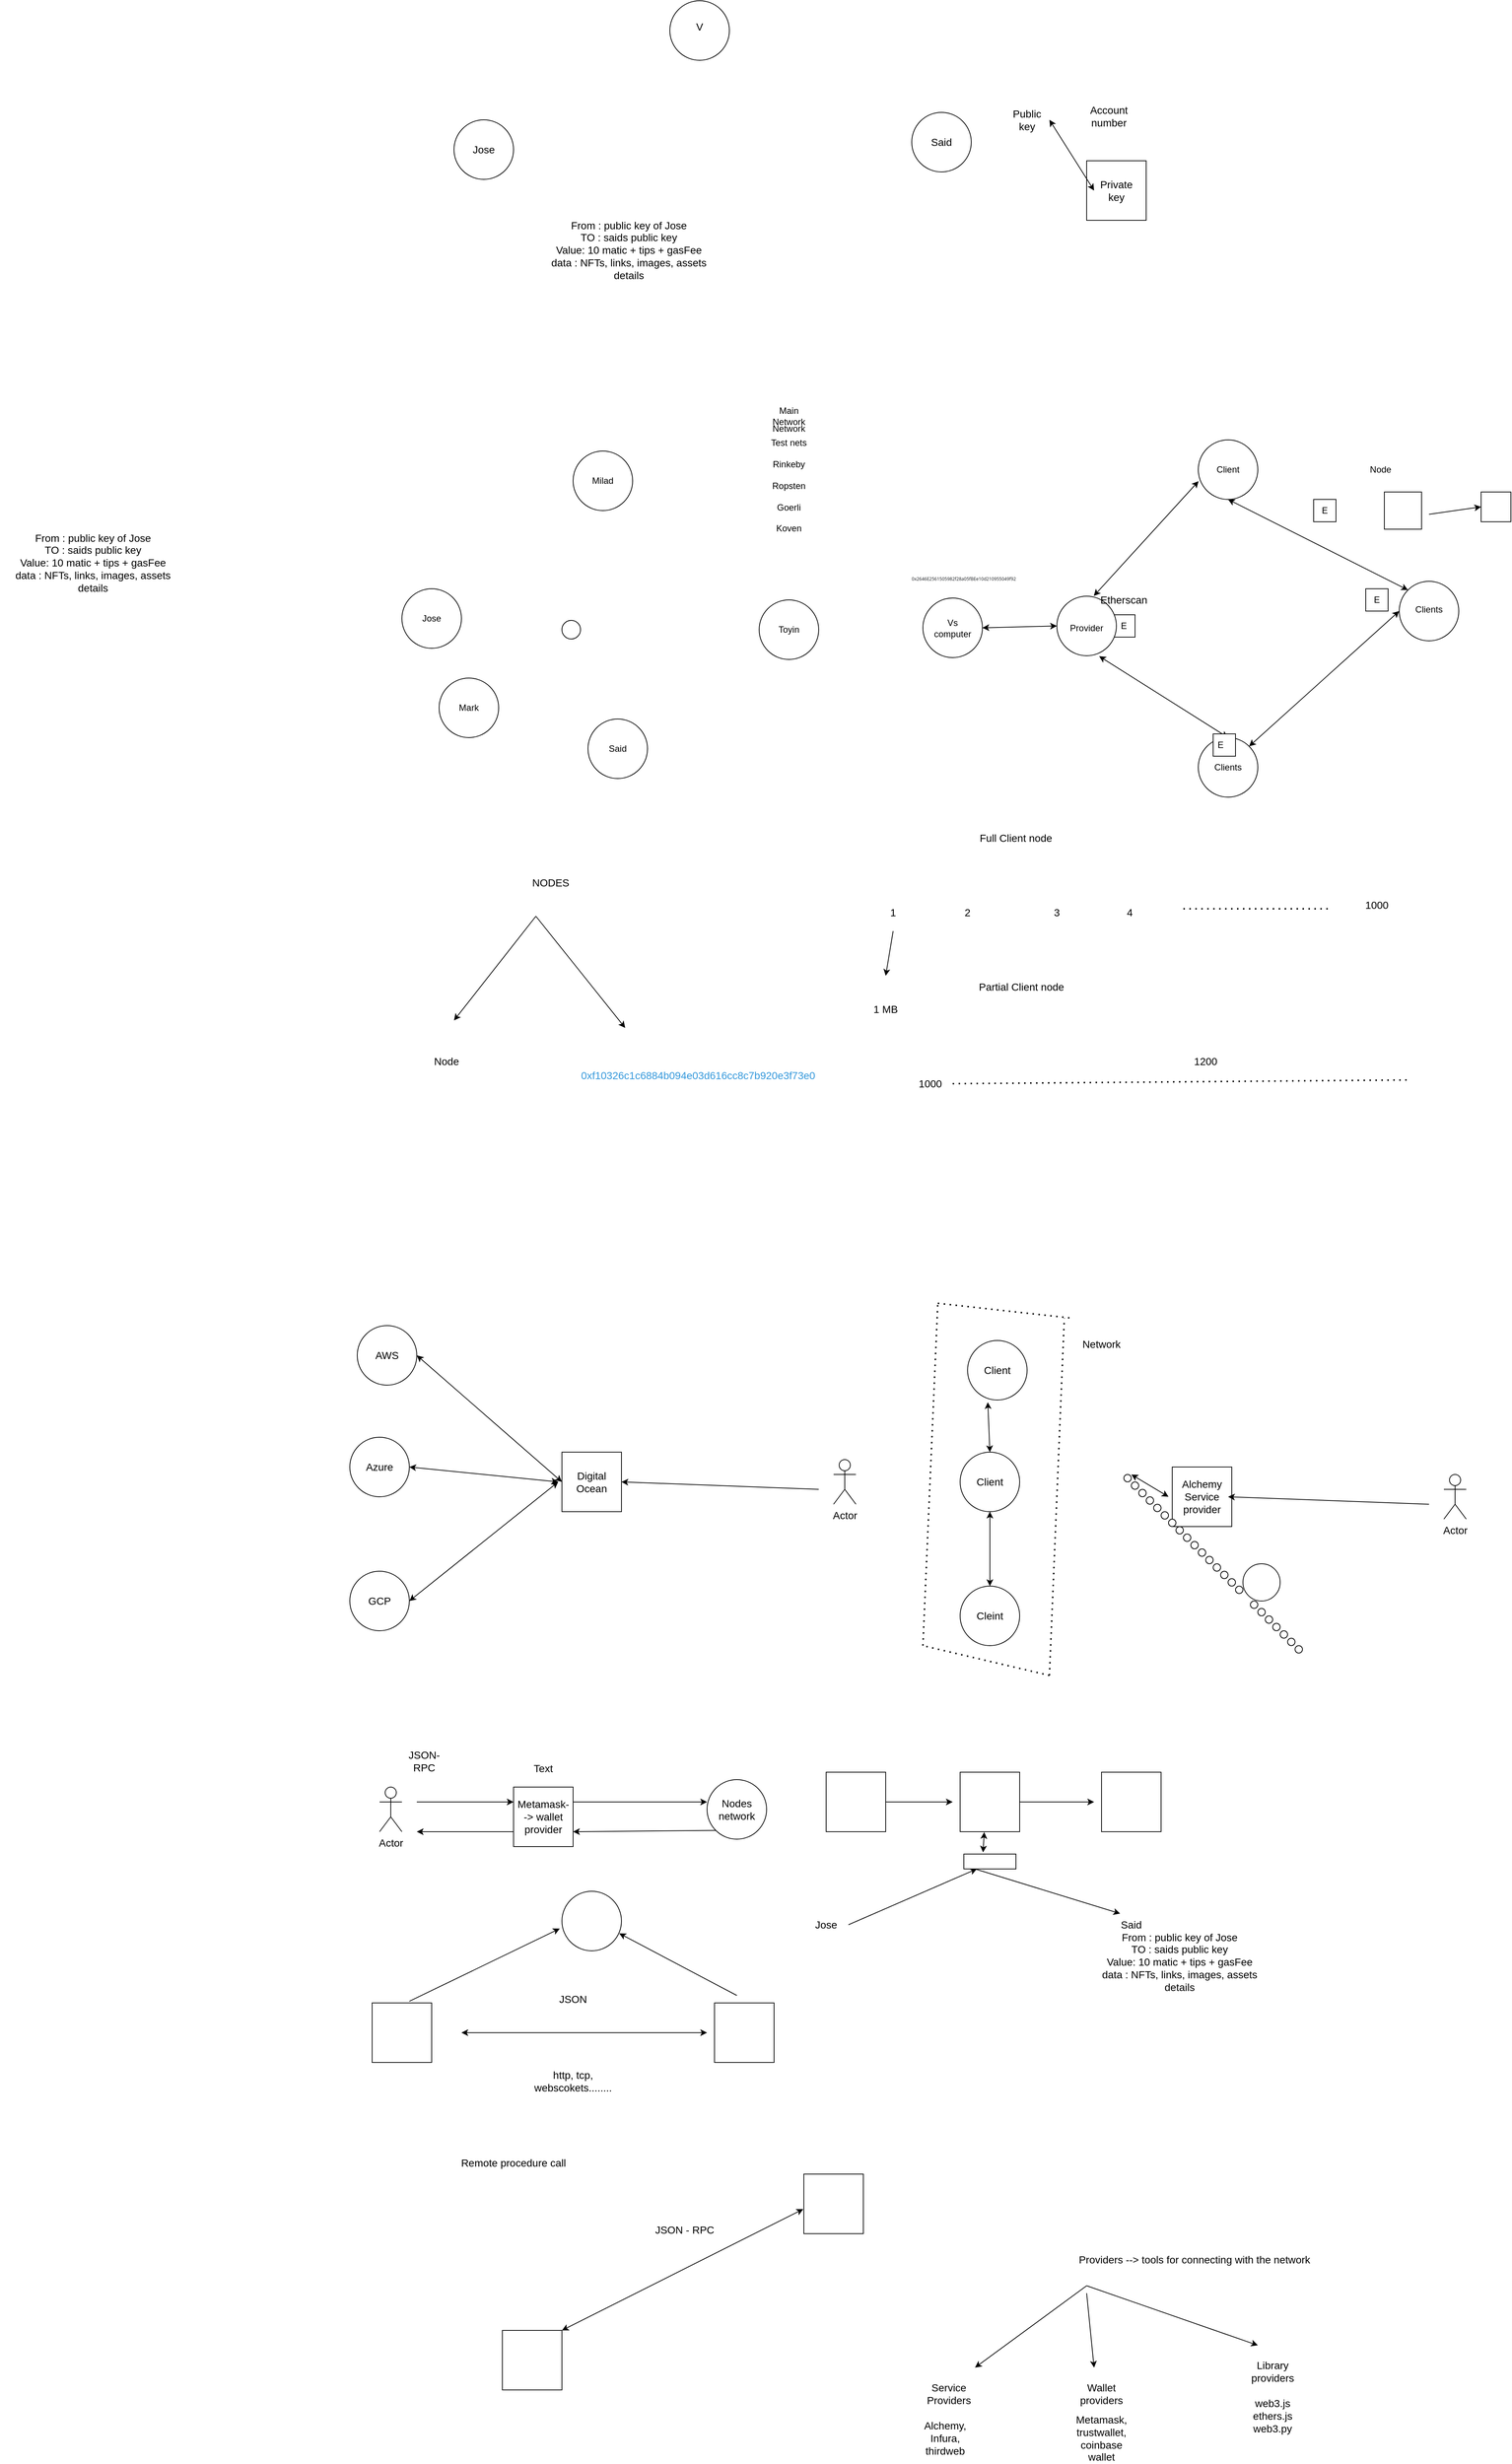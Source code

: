 <mxfile version="20.2.4" type="github">
  <diagram id="Dpa_Sp02mLeQM-O2cHQ6" name="Page-1">
    <mxGraphModel dx="2978" dy="1675" grid="1" gridSize="10" guides="1" tooltips="1" connect="1" arrows="1" fold="1" page="1" pageScale="1" pageWidth="850" pageHeight="1100" math="0" shadow="0">
      <root>
        <mxCell id="0" />
        <mxCell id="1" parent="0" />
        <mxCell id="Sp0Ged5I5R-mPskfn0-_-2" value="" style="ellipse;whiteSpace=wrap;html=1;aspect=fixed;" vertex="1" parent="1">
          <mxGeometry x="20" y="262.5" width="80" height="80" as="geometry" />
        </mxCell>
        <mxCell id="Sp0Ged5I5R-mPskfn0-_-3" value="" style="ellipse;whiteSpace=wrap;html=1;aspect=fixed;" vertex="1" parent="1">
          <mxGeometry x="390" y="50" width="80" height="80" as="geometry" />
        </mxCell>
        <mxCell id="Sp0Ged5I5R-mPskfn0-_-4" value="" style="ellipse;whiteSpace=wrap;html=1;aspect=fixed;" vertex="1" parent="1">
          <mxGeometry x="660" y="240" width="80" height="80" as="geometry" />
        </mxCell>
        <mxCell id="Sp0Ged5I5R-mPskfn0-_-5" value="" style="ellipse;whiteSpace=wrap;html=1;aspect=fixed;" vertex="1" parent="1">
          <mxGeometry x="390" y="450" width="80" height="80" as="geometry" />
        </mxCell>
        <mxCell id="Sp0Ged5I5R-mPskfn0-_-6" value="" style="endArrow=classic;startArrow=classic;html=1;rounded=0;entryX=0.005;entryY=0.693;entryDx=0;entryDy=0;entryPerimeter=0;exitX=0.62;exitY=-0.003;exitDx=0;exitDy=0;exitPerimeter=0;" edge="1" parent="1" source="Sp0Ged5I5R-mPskfn0-_-43" target="Sp0Ged5I5R-mPskfn0-_-3">
          <mxGeometry width="50" height="50" relative="1" as="geometry">
            <mxPoint x="270" y="210" as="sourcePoint" />
            <mxPoint x="370" y="260" as="targetPoint" />
          </mxGeometry>
        </mxCell>
        <mxCell id="Sp0Ged5I5R-mPskfn0-_-8" value="" style="endArrow=classic;startArrow=classic;html=1;rounded=0;entryX=0.5;entryY=1;entryDx=0;entryDy=0;exitX=0;exitY=0;exitDx=0;exitDy=0;" edge="1" parent="1" source="Sp0Ged5I5R-mPskfn0-_-4" target="Sp0Ged5I5R-mPskfn0-_-3">
          <mxGeometry width="50" height="50" relative="1" as="geometry">
            <mxPoint x="410" y="200" as="sourcePoint" />
            <mxPoint x="460" y="150" as="targetPoint" />
          </mxGeometry>
        </mxCell>
        <mxCell id="Sp0Ged5I5R-mPskfn0-_-9" value="" style="endArrow=classic;startArrow=classic;html=1;rounded=0;exitX=1;exitY=0;exitDx=0;exitDy=0;entryX=0;entryY=0.5;entryDx=0;entryDy=0;" edge="1" parent="1" source="Sp0Ged5I5R-mPskfn0-_-5" target="Sp0Ged5I5R-mPskfn0-_-4">
          <mxGeometry width="50" height="50" relative="1" as="geometry">
            <mxPoint x="730" y="350" as="sourcePoint" />
            <mxPoint x="780" y="300" as="targetPoint" />
          </mxGeometry>
        </mxCell>
        <mxCell id="Sp0Ged5I5R-mPskfn0-_-10" value="" style="endArrow=classic;startArrow=classic;html=1;rounded=0;exitX=0.5;exitY=0;exitDx=0;exitDy=0;entryX=0.71;entryY=1.008;entryDx=0;entryDy=0;entryPerimeter=0;" edge="1" parent="1" source="Sp0Ged5I5R-mPskfn0-_-5" target="Sp0Ged5I5R-mPskfn0-_-43">
          <mxGeometry width="50" height="50" relative="1" as="geometry">
            <mxPoint x="500" y="430" as="sourcePoint" />
            <mxPoint x="310" y="380" as="targetPoint" />
          </mxGeometry>
        </mxCell>
        <mxCell id="Sp0Ged5I5R-mPskfn0-_-11" value="Vs computer" style="text;html=1;strokeColor=none;fillColor=none;align=center;verticalAlign=middle;whiteSpace=wrap;rounded=0;" vertex="1" parent="1">
          <mxGeometry x="30" y="287.5" width="60" height="30" as="geometry" />
        </mxCell>
        <mxCell id="Sp0Ged5I5R-mPskfn0-_-12" value="Clients" style="text;html=1;strokeColor=none;fillColor=none;align=center;verticalAlign=middle;whiteSpace=wrap;rounded=0;" vertex="1" parent="1">
          <mxGeometry x="400" y="475" width="60" height="30" as="geometry" />
        </mxCell>
        <mxCell id="Sp0Ged5I5R-mPskfn0-_-13" value="Clients" style="text;html=1;strokeColor=none;fillColor=none;align=center;verticalAlign=middle;whiteSpace=wrap;rounded=0;" vertex="1" parent="1">
          <mxGeometry x="670" y="262.5" width="60" height="30" as="geometry" />
        </mxCell>
        <mxCell id="Sp0Ged5I5R-mPskfn0-_-14" value="Node" style="text;html=1;strokeColor=none;fillColor=none;align=center;verticalAlign=middle;whiteSpace=wrap;rounded=0;" vertex="1" parent="1">
          <mxGeometry x="605" y="75" width="60" height="30" as="geometry" />
        </mxCell>
        <mxCell id="Sp0Ged5I5R-mPskfn0-_-17" value="" style="whiteSpace=wrap;html=1;aspect=fixed;" vertex="1" parent="1">
          <mxGeometry x="410" y="445" width="30" height="30" as="geometry" />
        </mxCell>
        <mxCell id="Sp0Ged5I5R-mPskfn0-_-18" value="E" style="text;html=1;strokeColor=none;fillColor=none;align=center;verticalAlign=middle;whiteSpace=wrap;rounded=0;" vertex="1" parent="1">
          <mxGeometry x="390" y="445" width="60" height="30" as="geometry" />
        </mxCell>
        <mxCell id="Sp0Ged5I5R-mPskfn0-_-19" value="" style="whiteSpace=wrap;html=1;aspect=fixed;" vertex="1" parent="1">
          <mxGeometry x="545" y="130" width="30" height="30" as="geometry" />
        </mxCell>
        <mxCell id="Sp0Ged5I5R-mPskfn0-_-20" value="E" style="text;html=1;strokeColor=none;fillColor=none;align=center;verticalAlign=middle;whiteSpace=wrap;rounded=0;" vertex="1" parent="1">
          <mxGeometry x="530" y="130" width="60" height="30" as="geometry" />
        </mxCell>
        <mxCell id="Sp0Ged5I5R-mPskfn0-_-21" value="" style="whiteSpace=wrap;html=1;aspect=fixed;" vertex="1" parent="1">
          <mxGeometry x="615" y="250" width="30" height="30" as="geometry" />
        </mxCell>
        <mxCell id="Sp0Ged5I5R-mPskfn0-_-22" value="E" style="text;html=1;strokeColor=none;fillColor=none;align=center;verticalAlign=middle;whiteSpace=wrap;rounded=0;" vertex="1" parent="1">
          <mxGeometry x="600" y="250" width="60" height="30" as="geometry" />
        </mxCell>
        <mxCell id="Sp0Ged5I5R-mPskfn0-_-23" value="" style="whiteSpace=wrap;html=1;aspect=fixed;" vertex="1" parent="1">
          <mxGeometry x="275" y="285" width="30" height="30" as="geometry" />
        </mxCell>
        <mxCell id="Sp0Ged5I5R-mPskfn0-_-24" value="E" style="text;html=1;strokeColor=none;fillColor=none;align=center;verticalAlign=middle;whiteSpace=wrap;rounded=0;" vertex="1" parent="1">
          <mxGeometry x="260" y="285" width="60" height="30" as="geometry" />
        </mxCell>
        <mxCell id="Sp0Ged5I5R-mPskfn0-_-27" value="" style="ellipse;whiteSpace=wrap;html=1;aspect=fixed;" vertex="1" parent="1">
          <mxGeometry x="-630" y="370" width="80" height="80" as="geometry" />
        </mxCell>
        <mxCell id="Sp0Ged5I5R-mPskfn0-_-28" value="" style="ellipse;whiteSpace=wrap;html=1;aspect=fixed;" vertex="1" parent="1">
          <mxGeometry x="-680" y="250" width="80" height="80" as="geometry" />
        </mxCell>
        <mxCell id="Sp0Ged5I5R-mPskfn0-_-29" value="" style="ellipse;whiteSpace=wrap;html=1;aspect=fixed;" vertex="1" parent="1">
          <mxGeometry x="-450" y="65" width="80" height="80" as="geometry" />
        </mxCell>
        <mxCell id="Sp0Ged5I5R-mPskfn0-_-30" value="" style="ellipse;whiteSpace=wrap;html=1;aspect=fixed;" vertex="1" parent="1">
          <mxGeometry x="-200" y="265" width="80" height="80" as="geometry" />
        </mxCell>
        <mxCell id="Sp0Ged5I5R-mPskfn0-_-31" value="" style="ellipse;whiteSpace=wrap;html=1;aspect=fixed;" vertex="1" parent="1">
          <mxGeometry x="-430" y="425" width="80" height="80" as="geometry" />
        </mxCell>
        <mxCell id="Sp0Ged5I5R-mPskfn0-_-32" value="Milad" style="text;html=1;strokeColor=none;fillColor=none;align=center;verticalAlign=middle;whiteSpace=wrap;rounded=0;" vertex="1" parent="1">
          <mxGeometry x="-440" y="90" width="60" height="30" as="geometry" />
        </mxCell>
        <mxCell id="Sp0Ged5I5R-mPskfn0-_-33" value="Jose" style="text;html=1;strokeColor=none;fillColor=none;align=center;verticalAlign=middle;whiteSpace=wrap;rounded=0;" vertex="1" parent="1">
          <mxGeometry x="-670" y="275" width="60" height="30" as="geometry" />
        </mxCell>
        <mxCell id="Sp0Ged5I5R-mPskfn0-_-34" value="Toyin" style="text;html=1;strokeColor=none;fillColor=none;align=center;verticalAlign=middle;whiteSpace=wrap;rounded=0;" vertex="1" parent="1">
          <mxGeometry x="-190" y="290" width="60" height="30" as="geometry" />
        </mxCell>
        <mxCell id="Sp0Ged5I5R-mPskfn0-_-35" value="Said" style="text;html=1;strokeColor=none;fillColor=none;align=center;verticalAlign=middle;whiteSpace=wrap;rounded=0;" vertex="1" parent="1">
          <mxGeometry x="-420" y="450" width="60" height="30" as="geometry" />
        </mxCell>
        <mxCell id="Sp0Ged5I5R-mPskfn0-_-36" value="Mark" style="text;html=1;strokeColor=none;fillColor=none;align=center;verticalAlign=middle;whiteSpace=wrap;rounded=0;" vertex="1" parent="1">
          <mxGeometry x="-620" y="395" width="60" height="30" as="geometry" />
        </mxCell>
        <mxCell id="Sp0Ged5I5R-mPskfn0-_-37" value="" style="ellipse;whiteSpace=wrap;html=1;aspect=fixed;" vertex="1" parent="1">
          <mxGeometry x="-465" y="292.5" width="25" height="25" as="geometry" />
        </mxCell>
        <mxCell id="Sp0Ged5I5R-mPskfn0-_-38" value="Network" style="text;html=1;strokeColor=none;fillColor=none;align=center;verticalAlign=middle;whiteSpace=wrap;rounded=0;" vertex="1" parent="1">
          <mxGeometry x="-190" y="20" width="60" height="30" as="geometry" />
        </mxCell>
        <mxCell id="Sp0Ged5I5R-mPskfn0-_-41" value="Main Network&lt;br&gt;&lt;br&gt;Test nets&lt;br&gt;&lt;br&gt;Rinkeby&lt;br&gt;&lt;br&gt;Ropsten&lt;br&gt;&lt;br&gt;Goerli&lt;br&gt;&lt;br&gt;Koven" style="text;html=1;strokeColor=none;fillColor=none;align=center;verticalAlign=middle;whiteSpace=wrap;rounded=0;" vertex="1" parent="1">
          <mxGeometry x="-190" y="75" width="60" height="30" as="geometry" />
        </mxCell>
        <mxCell id="Sp0Ged5I5R-mPskfn0-_-42" value="Client" style="text;html=1;strokeColor=none;fillColor=none;align=center;verticalAlign=middle;whiteSpace=wrap;rounded=0;" vertex="1" parent="1">
          <mxGeometry x="400" y="75" width="60" height="30" as="geometry" />
        </mxCell>
        <mxCell id="Sp0Ged5I5R-mPskfn0-_-43" value="" style="ellipse;whiteSpace=wrap;html=1;aspect=fixed;" vertex="1" parent="1">
          <mxGeometry x="200" y="260" width="80" height="80" as="geometry" />
        </mxCell>
        <mxCell id="Sp0Ged5I5R-mPskfn0-_-44" value="Provider" style="text;html=1;strokeColor=none;fillColor=none;align=center;verticalAlign=middle;whiteSpace=wrap;rounded=0;" vertex="1" parent="1">
          <mxGeometry x="210" y="287.5" width="60" height="30" as="geometry" />
        </mxCell>
        <mxCell id="Sp0Ged5I5R-mPskfn0-_-45" value="" style="endArrow=classic;startArrow=classic;html=1;rounded=0;exitX=1;exitY=0.5;exitDx=0;exitDy=0;entryX=0;entryY=0.5;entryDx=0;entryDy=0;" edge="1" parent="1" source="Sp0Ged5I5R-mPskfn0-_-2" target="Sp0Ged5I5R-mPskfn0-_-43">
          <mxGeometry width="50" height="50" relative="1" as="geometry">
            <mxPoint x="130" y="330" as="sourcePoint" />
            <mxPoint x="180" y="280" as="targetPoint" />
          </mxGeometry>
        </mxCell>
        <mxCell id="Sp0Ged5I5R-mPskfn0-_-52" value="&lt;span style=&quot;color: rgb(36, 39, 42); font-family: &amp;quot;Segoe UI&amp;quot;, Tahoma, sans-serif; text-align: start;&quot;&gt;&lt;font style=&quot;font-size: 6px;&quot;&gt;0x2646E2561505982f28a05fBEe10d210955049f92&lt;/font&gt;&lt;/span&gt;" style="text;html=1;strokeColor=none;fillColor=none;align=center;verticalAlign=middle;whiteSpace=wrap;rounded=0;" vertex="1" parent="1">
          <mxGeometry x="-10" y="220" width="170" height="30" as="geometry" />
        </mxCell>
        <mxCell id="Sp0Ged5I5R-mPskfn0-_-53" value="&lt;font style=&quot;font-size: 14px;&quot;&gt;Etherscan&lt;/font&gt;" style="text;html=1;strokeColor=none;fillColor=none;align=center;verticalAlign=middle;whiteSpace=wrap;rounded=0;fontSize=6;" vertex="1" parent="1">
          <mxGeometry x="260" y="250" width="60" height="30" as="geometry" />
        </mxCell>
        <mxCell id="Sp0Ged5I5R-mPskfn0-_-55" value="" style="whiteSpace=wrap;html=1;aspect=fixed;fontSize=14;" vertex="1" parent="1">
          <mxGeometry x="640" y="120" width="50" height="50" as="geometry" />
        </mxCell>
        <mxCell id="Sp0Ged5I5R-mPskfn0-_-56" value="" style="whiteSpace=wrap;html=1;aspect=fixed;fontSize=14;" vertex="1" parent="1">
          <mxGeometry x="770" y="120" width="40" height="40" as="geometry" />
        </mxCell>
        <mxCell id="Sp0Ged5I5R-mPskfn0-_-57" value="" style="endArrow=classic;html=1;rounded=0;fontSize=14;entryX=0;entryY=0.5;entryDx=0;entryDy=0;" edge="1" parent="1" target="Sp0Ged5I5R-mPskfn0-_-56">
          <mxGeometry width="50" height="50" relative="1" as="geometry">
            <mxPoint x="700" y="150" as="sourcePoint" />
            <mxPoint x="770" y="120" as="targetPoint" />
          </mxGeometry>
        </mxCell>
        <mxCell id="Sp0Ged5I5R-mPskfn0-_-58" value="1" style="text;html=1;strokeColor=none;fillColor=none;align=center;verticalAlign=middle;whiteSpace=wrap;rounded=0;fontSize=14;" vertex="1" parent="1">
          <mxGeometry x="-50" y="670" width="60" height="30" as="geometry" />
        </mxCell>
        <mxCell id="Sp0Ged5I5R-mPskfn0-_-59" value="2" style="text;html=1;strokeColor=none;fillColor=none;align=center;verticalAlign=middle;whiteSpace=wrap;rounded=0;fontSize=14;" vertex="1" parent="1">
          <mxGeometry x="50" y="670" width="60" height="30" as="geometry" />
        </mxCell>
        <mxCell id="Sp0Ged5I5R-mPskfn0-_-60" value="3" style="text;html=1;strokeColor=none;fillColor=none;align=center;verticalAlign=middle;whiteSpace=wrap;rounded=0;fontSize=14;" vertex="1" parent="1">
          <mxGeometry x="170" y="670" width="60" height="30" as="geometry" />
        </mxCell>
        <mxCell id="Sp0Ged5I5R-mPskfn0-_-61" value="4&amp;nbsp;" style="text;html=1;strokeColor=none;fillColor=none;align=center;verticalAlign=middle;whiteSpace=wrap;rounded=0;fontSize=14;" vertex="1" parent="1">
          <mxGeometry x="270" y="670" width="60" height="30" as="geometry" />
        </mxCell>
        <mxCell id="Sp0Ged5I5R-mPskfn0-_-62" value="" style="endArrow=none;dashed=1;html=1;dashPattern=1 3;strokeWidth=2;rounded=0;fontSize=14;" edge="1" parent="1">
          <mxGeometry width="50" height="50" relative="1" as="geometry">
            <mxPoint x="370" y="680" as="sourcePoint" />
            <mxPoint x="570" y="680" as="targetPoint" />
          </mxGeometry>
        </mxCell>
        <mxCell id="Sp0Ged5I5R-mPskfn0-_-63" value="1000" style="text;html=1;strokeColor=none;fillColor=none;align=center;verticalAlign=middle;whiteSpace=wrap;rounded=0;fontSize=14;" vertex="1" parent="1">
          <mxGeometry x="600" y="660" width="60" height="30" as="geometry" />
        </mxCell>
        <mxCell id="Sp0Ged5I5R-mPskfn0-_-64" value="Full Client node" style="text;html=1;strokeColor=none;fillColor=none;align=center;verticalAlign=middle;whiteSpace=wrap;rounded=0;fontSize=14;" vertex="1" parent="1">
          <mxGeometry x="30" y="570" width="230" height="30" as="geometry" />
        </mxCell>
        <mxCell id="Sp0Ged5I5R-mPskfn0-_-65" value="Partial Client node" style="text;html=1;strokeColor=none;fillColor=none;align=center;verticalAlign=middle;whiteSpace=wrap;rounded=0;fontSize=14;" vertex="1" parent="1">
          <mxGeometry x="25" y="770" width="255" height="30" as="geometry" />
        </mxCell>
        <mxCell id="Sp0Ged5I5R-mPskfn0-_-66" value="1000" style="text;html=1;strokeColor=none;fillColor=none;align=center;verticalAlign=middle;whiteSpace=wrap;rounded=0;fontSize=14;" vertex="1" parent="1">
          <mxGeometry y="900" width="60" height="30" as="geometry" />
        </mxCell>
        <mxCell id="Sp0Ged5I5R-mPskfn0-_-67" value="" style="endArrow=none;dashed=1;html=1;dashPattern=1 3;strokeWidth=2;rounded=0;fontSize=14;exitX=1;exitY=0.5;exitDx=0;exitDy=0;" edge="1" parent="1" source="Sp0Ged5I5R-mPskfn0-_-66">
          <mxGeometry width="50" height="50" relative="1" as="geometry">
            <mxPoint x="170" y="960" as="sourcePoint" />
            <mxPoint x="670" y="910" as="targetPoint" />
          </mxGeometry>
        </mxCell>
        <mxCell id="Sp0Ged5I5R-mPskfn0-_-68" value="" style="endArrow=classic;html=1;rounded=0;fontSize=14;" edge="1" parent="1">
          <mxGeometry width="50" height="50" relative="1" as="geometry">
            <mxPoint x="-20" y="710" as="sourcePoint" />
            <mxPoint x="-30" y="770" as="targetPoint" />
          </mxGeometry>
        </mxCell>
        <mxCell id="Sp0Ged5I5R-mPskfn0-_-69" value="1 MB" style="text;html=1;strokeColor=none;fillColor=none;align=center;verticalAlign=middle;whiteSpace=wrap;rounded=0;fontSize=14;" vertex="1" parent="1">
          <mxGeometry x="-60" y="800" width="60" height="30" as="geometry" />
        </mxCell>
        <mxCell id="Sp0Ged5I5R-mPskfn0-_-70" value="1200" style="text;html=1;strokeColor=none;fillColor=none;align=center;verticalAlign=middle;whiteSpace=wrap;rounded=0;fontSize=14;" vertex="1" parent="1">
          <mxGeometry x="370" y="870" width="60" height="30" as="geometry" />
        </mxCell>
        <mxCell id="Sp0Ged5I5R-mPskfn0-_-71" value="NODES" style="text;html=1;strokeColor=none;fillColor=none;align=center;verticalAlign=middle;whiteSpace=wrap;rounded=0;fontSize=14;" vertex="1" parent="1">
          <mxGeometry x="-510" y="630" width="60" height="30" as="geometry" />
        </mxCell>
        <mxCell id="Sp0Ged5I5R-mPskfn0-_-72" value="" style="endArrow=classic;html=1;rounded=0;fontSize=14;" edge="1" parent="1">
          <mxGeometry width="50" height="50" relative="1" as="geometry">
            <mxPoint x="-500" y="690" as="sourcePoint" />
            <mxPoint x="-610" y="830" as="targetPoint" />
          </mxGeometry>
        </mxCell>
        <mxCell id="Sp0Ged5I5R-mPskfn0-_-73" value="" style="endArrow=classic;html=1;rounded=0;fontSize=14;" edge="1" parent="1">
          <mxGeometry width="50" height="50" relative="1" as="geometry">
            <mxPoint x="-500" y="690" as="sourcePoint" />
            <mxPoint x="-380" y="840" as="targetPoint" />
          </mxGeometry>
        </mxCell>
        <mxCell id="Sp0Ged5I5R-mPskfn0-_-74" value="Node" style="text;html=1;strokeColor=none;fillColor=none;align=center;verticalAlign=middle;whiteSpace=wrap;rounded=0;fontSize=14;" vertex="1" parent="1">
          <mxGeometry x="-650" y="870" width="60" height="30" as="geometry" />
        </mxCell>
        <mxCell id="Sp0Ged5I5R-mPskfn0-_-75" value="&lt;br&gt;&lt;a style=&quot;box-sizing: border-box; color: rgb(52, 152, 219); background-color: rgb(255, 255, 255); text-decoration-line: none; font-family: Helvetica, Arial, sans-serif; text-align: left;&quot; href=&quot;https://rinkeby.etherscan.io/address/0xf10326c1c6884b094e03d616cc8c7b920e3f73e0&quot;&gt;0xf10326c1c6884b094e03d616cc8c7b920e3f73e0&lt;/a&gt;&lt;span style=&quot;color: rgb(30, 32, 34); font-family: Helvetica, Arial, sans-serif; text-align: left; background-color: rgb(255, 255, 255);&quot;&gt;&amp;nbsp;&lt;/span&gt;" style="text;html=1;strokeColor=none;fillColor=none;align=center;verticalAlign=middle;whiteSpace=wrap;rounded=0;fontSize=14;" vertex="1" parent="1">
          <mxGeometry x="-390" y="880" width="220" height="30" as="geometry" />
        </mxCell>
        <mxCell id="Sp0Ged5I5R-mPskfn0-_-76" value="" style="ellipse;whiteSpace=wrap;html=1;aspect=fixed;fontSize=14;" vertex="1" parent="1">
          <mxGeometry x="-740" y="1240" width="80" height="80" as="geometry" />
        </mxCell>
        <mxCell id="Sp0Ged5I5R-mPskfn0-_-77" value="" style="ellipse;whiteSpace=wrap;html=1;aspect=fixed;fontSize=14;" vertex="1" parent="1">
          <mxGeometry x="-750" y="1390" width="80" height="80" as="geometry" />
        </mxCell>
        <mxCell id="Sp0Ged5I5R-mPskfn0-_-78" value="" style="ellipse;whiteSpace=wrap;html=1;aspect=fixed;fontSize=14;" vertex="1" parent="1">
          <mxGeometry x="-750" y="1570" width="80" height="80" as="geometry" />
        </mxCell>
        <mxCell id="Sp0Ged5I5R-mPskfn0-_-79" value="AWS" style="text;html=1;strokeColor=none;fillColor=none;align=center;verticalAlign=middle;whiteSpace=wrap;rounded=0;fontSize=14;" vertex="1" parent="1">
          <mxGeometry x="-730" y="1265" width="60" height="30" as="geometry" />
        </mxCell>
        <mxCell id="Sp0Ged5I5R-mPskfn0-_-80" value="Azure" style="text;html=1;strokeColor=none;fillColor=none;align=center;verticalAlign=middle;whiteSpace=wrap;rounded=0;fontSize=14;" vertex="1" parent="1">
          <mxGeometry x="-740" y="1415" width="60" height="30" as="geometry" />
        </mxCell>
        <mxCell id="Sp0Ged5I5R-mPskfn0-_-81" value="GCP" style="text;html=1;strokeColor=none;fillColor=none;align=center;verticalAlign=middle;whiteSpace=wrap;rounded=0;fontSize=14;" vertex="1" parent="1">
          <mxGeometry x="-740" y="1595" width="60" height="30" as="geometry" />
        </mxCell>
        <mxCell id="Sp0Ged5I5R-mPskfn0-_-82" value="" style="whiteSpace=wrap;html=1;aspect=fixed;fontSize=14;" vertex="1" parent="1">
          <mxGeometry x="-465" y="1410" width="80" height="80" as="geometry" />
        </mxCell>
        <mxCell id="Sp0Ged5I5R-mPskfn0-_-83" value="Digital Ocean" style="text;html=1;strokeColor=none;fillColor=none;align=center;verticalAlign=middle;whiteSpace=wrap;rounded=0;fontSize=14;" vertex="1" parent="1">
          <mxGeometry x="-455" y="1435" width="60" height="30" as="geometry" />
        </mxCell>
        <mxCell id="Sp0Ged5I5R-mPskfn0-_-84" value="" style="endArrow=classic;startArrow=classic;html=1;rounded=0;fontSize=14;exitX=1;exitY=0.5;exitDx=0;exitDy=0;entryX=0;entryY=0.5;entryDx=0;entryDy=0;" edge="1" parent="1" source="Sp0Ged5I5R-mPskfn0-_-76" target="Sp0Ged5I5R-mPskfn0-_-82">
          <mxGeometry width="50" height="50" relative="1" as="geometry">
            <mxPoint x="-570" y="1490" as="sourcePoint" />
            <mxPoint x="-520" y="1440" as="targetPoint" />
          </mxGeometry>
        </mxCell>
        <mxCell id="Sp0Ged5I5R-mPskfn0-_-86" value="" style="endArrow=classic;startArrow=classic;html=1;rounded=0;fontSize=14;exitX=1;exitY=0.5;exitDx=0;exitDy=0;" edge="1" parent="1" source="Sp0Ged5I5R-mPskfn0-_-77">
          <mxGeometry width="50" height="50" relative="1" as="geometry">
            <mxPoint x="-560" y="1510" as="sourcePoint" />
            <mxPoint x="-470" y="1450" as="targetPoint" />
          </mxGeometry>
        </mxCell>
        <mxCell id="Sp0Ged5I5R-mPskfn0-_-87" value="" style="endArrow=classic;startArrow=classic;html=1;rounded=0;fontSize=14;exitX=1;exitY=0.5;exitDx=0;exitDy=0;" edge="1" parent="1" source="Sp0Ged5I5R-mPskfn0-_-78">
          <mxGeometry width="50" height="50" relative="1" as="geometry">
            <mxPoint x="-640" y="1580" as="sourcePoint" />
            <mxPoint x="-470" y="1450" as="targetPoint" />
          </mxGeometry>
        </mxCell>
        <mxCell id="Sp0Ged5I5R-mPskfn0-_-88" value="Actor" style="shape=umlActor;verticalLabelPosition=bottom;verticalAlign=top;html=1;outlineConnect=0;fontSize=14;" vertex="1" parent="1">
          <mxGeometry x="-100" y="1420" width="30" height="60" as="geometry" />
        </mxCell>
        <mxCell id="Sp0Ged5I5R-mPskfn0-_-89" value="" style="endArrow=classic;html=1;rounded=0;fontSize=14;entryX=1;entryY=0.5;entryDx=0;entryDy=0;" edge="1" parent="1" target="Sp0Ged5I5R-mPskfn0-_-82">
          <mxGeometry width="50" height="50" relative="1" as="geometry">
            <mxPoint x="-120" y="1460" as="sourcePoint" />
            <mxPoint x="-650" y="1270" as="targetPoint" />
          </mxGeometry>
        </mxCell>
        <mxCell id="Sp0Ged5I5R-mPskfn0-_-90" value="" style="ellipse;whiteSpace=wrap;html=1;aspect=fixed;fontSize=14;" vertex="1" parent="1">
          <mxGeometry x="80" y="1260" width="80" height="80" as="geometry" />
        </mxCell>
        <mxCell id="Sp0Ged5I5R-mPskfn0-_-91" value="" style="ellipse;whiteSpace=wrap;html=1;aspect=fixed;fontSize=14;" vertex="1" parent="1">
          <mxGeometry x="70" y="1410" width="80" height="80" as="geometry" />
        </mxCell>
        <mxCell id="Sp0Ged5I5R-mPskfn0-_-92" value="" style="ellipse;whiteSpace=wrap;html=1;aspect=fixed;fontSize=14;" vertex="1" parent="1">
          <mxGeometry x="70" y="1590" width="80" height="80" as="geometry" />
        </mxCell>
        <mxCell id="Sp0Ged5I5R-mPskfn0-_-93" value="Client" style="text;html=1;strokeColor=none;fillColor=none;align=center;verticalAlign=middle;whiteSpace=wrap;rounded=0;fontSize=14;" vertex="1" parent="1">
          <mxGeometry x="90" y="1285" width="60" height="30" as="geometry" />
        </mxCell>
        <mxCell id="Sp0Ged5I5R-mPskfn0-_-94" value="Client" style="text;html=1;strokeColor=none;fillColor=none;align=center;verticalAlign=middle;whiteSpace=wrap;rounded=0;fontSize=14;" vertex="1" parent="1">
          <mxGeometry x="80" y="1435" width="60" height="30" as="geometry" />
        </mxCell>
        <mxCell id="Sp0Ged5I5R-mPskfn0-_-95" value="Cleint" style="text;html=1;strokeColor=none;fillColor=none;align=center;verticalAlign=middle;whiteSpace=wrap;rounded=0;fontSize=14;" vertex="1" parent="1">
          <mxGeometry x="80" y="1615" width="60" height="30" as="geometry" />
        </mxCell>
        <mxCell id="Sp0Ged5I5R-mPskfn0-_-96" value="" style="whiteSpace=wrap;html=1;aspect=fixed;fontSize=14;" vertex="1" parent="1">
          <mxGeometry x="355" y="1430" width="80" height="80" as="geometry" />
        </mxCell>
        <mxCell id="Sp0Ged5I5R-mPskfn0-_-97" value="Alchemy Service provider" style="text;html=1;strokeColor=none;fillColor=none;align=center;verticalAlign=middle;whiteSpace=wrap;rounded=0;fontSize=14;" vertex="1" parent="1">
          <mxGeometry x="365" y="1455" width="60" height="30" as="geometry" />
        </mxCell>
        <mxCell id="Sp0Ged5I5R-mPskfn0-_-99" value="" style="endArrow=classic;startArrow=classic;html=1;rounded=0;fontSize=14;" edge="1" parent="1">
          <mxGeometry width="50" height="50" relative="1" as="geometry">
            <mxPoint x="300" y="1440" as="sourcePoint" />
            <mxPoint x="350" y="1470" as="targetPoint" />
          </mxGeometry>
        </mxCell>
        <mxCell id="Sp0Ged5I5R-mPskfn0-_-101" value="Actor" style="shape=umlActor;verticalLabelPosition=bottom;verticalAlign=top;html=1;outlineConnect=0;fontSize=14;" vertex="1" parent="1">
          <mxGeometry x="720" y="1440" width="30" height="60" as="geometry" />
        </mxCell>
        <mxCell id="Sp0Ged5I5R-mPskfn0-_-102" value="" style="endArrow=classic;html=1;rounded=0;fontSize=14;entryX=0.938;entryY=0.5;entryDx=0;entryDy=0;entryPerimeter=0;" edge="1" parent="1" target="Sp0Ged5I5R-mPskfn0-_-96">
          <mxGeometry width="50" height="50" relative="1" as="geometry">
            <mxPoint x="700" y="1480" as="sourcePoint" />
            <mxPoint x="170" y="1290" as="targetPoint" />
          </mxGeometry>
        </mxCell>
        <mxCell id="Sp0Ged5I5R-mPskfn0-_-103" value="" style="endArrow=classic;startArrow=classic;html=1;rounded=0;fontSize=14;entryX=0.34;entryY=1.037;entryDx=0;entryDy=0;entryPerimeter=0;exitX=0.5;exitY=0;exitDx=0;exitDy=0;" edge="1" parent="1" source="Sp0Ged5I5R-mPskfn0-_-91" target="Sp0Ged5I5R-mPskfn0-_-90">
          <mxGeometry width="50" height="50" relative="1" as="geometry">
            <mxPoint x="100" y="1400" as="sourcePoint" />
            <mxPoint x="150" y="1350" as="targetPoint" />
          </mxGeometry>
        </mxCell>
        <mxCell id="Sp0Ged5I5R-mPskfn0-_-104" value="" style="endArrow=classic;startArrow=classic;html=1;rounded=0;fontSize=14;entryX=0.5;entryY=1;entryDx=0;entryDy=0;" edge="1" parent="1" target="Sp0Ged5I5R-mPskfn0-_-91">
          <mxGeometry width="50" height="50" relative="1" as="geometry">
            <mxPoint x="110" y="1590" as="sourcePoint" />
            <mxPoint x="160" y="1540" as="targetPoint" />
          </mxGeometry>
        </mxCell>
        <mxCell id="Sp0Ged5I5R-mPskfn0-_-105" value="" style="endArrow=none;dashed=1;html=1;dashPattern=1 3;strokeWidth=2;rounded=0;fontSize=14;" edge="1" parent="1">
          <mxGeometry width="50" height="50" relative="1" as="geometry">
            <mxPoint x="20" y="1670" as="sourcePoint" />
            <mxPoint x="40" y="1210" as="targetPoint" />
          </mxGeometry>
        </mxCell>
        <mxCell id="Sp0Ged5I5R-mPskfn0-_-106" value="" style="endArrow=none;dashed=1;html=1;dashPattern=1 3;strokeWidth=2;rounded=0;fontSize=14;" edge="1" parent="1">
          <mxGeometry width="50" height="50" relative="1" as="geometry">
            <mxPoint x="40" y="1210" as="sourcePoint" />
            <mxPoint x="220" y="1230" as="targetPoint" />
          </mxGeometry>
        </mxCell>
        <mxCell id="Sp0Ged5I5R-mPskfn0-_-107" value="" style="endArrow=none;dashed=1;html=1;dashPattern=1 3;strokeWidth=2;rounded=0;fontSize=14;" edge="1" parent="1">
          <mxGeometry width="50" height="50" relative="1" as="geometry">
            <mxPoint x="190" y="1710" as="sourcePoint" />
            <mxPoint x="210" y="1230" as="targetPoint" />
          </mxGeometry>
        </mxCell>
        <mxCell id="Sp0Ged5I5R-mPskfn0-_-108" value="" style="endArrow=none;dashed=1;html=1;dashPattern=1 3;strokeWidth=2;rounded=0;fontSize=14;" edge="1" parent="1">
          <mxGeometry width="50" height="50" relative="1" as="geometry">
            <mxPoint x="190" y="1710" as="sourcePoint" />
            <mxPoint x="20" y="1670" as="targetPoint" />
          </mxGeometry>
        </mxCell>
        <mxCell id="Sp0Ged5I5R-mPskfn0-_-109" value="Network" style="text;html=1;strokeColor=none;fillColor=none;align=center;verticalAlign=middle;whiteSpace=wrap;rounded=0;fontSize=14;" vertex="1" parent="1">
          <mxGeometry x="230" y="1250" width="60" height="30" as="geometry" />
        </mxCell>
        <mxCell id="Sp0Ged5I5R-mPskfn0-_-110" value="" style="whiteSpace=wrap;html=1;aspect=fixed;fontSize=14;" vertex="1" parent="1">
          <mxGeometry x="-110" y="1840" width="80" height="80" as="geometry" />
        </mxCell>
        <mxCell id="Sp0Ged5I5R-mPskfn0-_-111" value="" style="whiteSpace=wrap;html=1;aspect=fixed;fontSize=14;" vertex="1" parent="1">
          <mxGeometry x="70" y="1840" width="80" height="80" as="geometry" />
        </mxCell>
        <mxCell id="Sp0Ged5I5R-mPskfn0-_-112" value="" style="whiteSpace=wrap;html=1;aspect=fixed;fontSize=14;" vertex="1" parent="1">
          <mxGeometry x="260" y="1840" width="80" height="80" as="geometry" />
        </mxCell>
        <mxCell id="Sp0Ged5I5R-mPskfn0-_-113" value="" style="endArrow=classic;html=1;rounded=0;fontSize=14;exitX=1;exitY=0.5;exitDx=0;exitDy=0;" edge="1" parent="1" source="Sp0Ged5I5R-mPskfn0-_-110">
          <mxGeometry width="50" height="50" relative="1" as="geometry">
            <mxPoint x="70" y="1960" as="sourcePoint" />
            <mxPoint x="60" y="1880" as="targetPoint" />
          </mxGeometry>
        </mxCell>
        <mxCell id="Sp0Ged5I5R-mPskfn0-_-114" value="" style="endArrow=classic;html=1;rounded=0;fontSize=14;exitX=1;exitY=0.5;exitDx=0;exitDy=0;" edge="1" parent="1" source="Sp0Ged5I5R-mPskfn0-_-111">
          <mxGeometry width="50" height="50" relative="1" as="geometry">
            <mxPoint x="180" y="1900" as="sourcePoint" />
            <mxPoint x="250" y="1880" as="targetPoint" />
          </mxGeometry>
        </mxCell>
        <mxCell id="Sp0Ged5I5R-mPskfn0-_-115" value="" style="rounded=0;whiteSpace=wrap;html=1;fontSize=14;" vertex="1" parent="1">
          <mxGeometry x="75" y="1950" width="70" height="20" as="geometry" />
        </mxCell>
        <mxCell id="Sp0Ged5I5R-mPskfn0-_-116" value="Jose" style="text;html=1;strokeColor=none;fillColor=none;align=center;verticalAlign=middle;whiteSpace=wrap;rounded=0;fontSize=14;" vertex="1" parent="1">
          <mxGeometry x="-140" y="2030" width="60" height="30" as="geometry" />
        </mxCell>
        <mxCell id="Sp0Ged5I5R-mPskfn0-_-117" value="Said" style="text;html=1;strokeColor=none;fillColor=none;align=center;verticalAlign=middle;whiteSpace=wrap;rounded=0;fontSize=14;" vertex="1" parent="1">
          <mxGeometry x="270" y="2030" width="60" height="30" as="geometry" />
        </mxCell>
        <mxCell id="Sp0Ged5I5R-mPskfn0-_-118" value="" style="endArrow=classic;html=1;rounded=0;fontSize=14;exitX=1;exitY=0.5;exitDx=0;exitDy=0;entryX=0.25;entryY=1;entryDx=0;entryDy=0;" edge="1" parent="1" source="Sp0Ged5I5R-mPskfn0-_-116" target="Sp0Ged5I5R-mPskfn0-_-115">
          <mxGeometry width="50" height="50" relative="1" as="geometry">
            <mxPoint x="70" y="2070" as="sourcePoint" />
            <mxPoint x="120" y="2020" as="targetPoint" />
          </mxGeometry>
        </mxCell>
        <mxCell id="Sp0Ged5I5R-mPskfn0-_-119" value="From : public key of Jose&lt;br&gt;TO : saids public key&lt;br&gt;Value: 10 matic + tips + gasFee&lt;br&gt;data : NFTs, links, images, assets details" style="text;html=1;strokeColor=none;fillColor=none;align=center;verticalAlign=middle;whiteSpace=wrap;rounded=0;fontSize=14;" vertex="1" parent="1">
          <mxGeometry x="240" y="2080" width="250" height="30" as="geometry" />
        </mxCell>
        <mxCell id="Sp0Ged5I5R-mPskfn0-_-120" value="" style="endArrow=classic;html=1;rounded=0;fontSize=14;entryX=0.25;entryY=0;entryDx=0;entryDy=0;" edge="1" parent="1" target="Sp0Ged5I5R-mPskfn0-_-117">
          <mxGeometry width="50" height="50" relative="1" as="geometry">
            <mxPoint x="90" y="1970" as="sourcePoint" />
            <mxPoint x="270" y="2000" as="targetPoint" />
          </mxGeometry>
        </mxCell>
        <mxCell id="Sp0Ged5I5R-mPskfn0-_-121" value="" style="endArrow=classic;startArrow=classic;html=1;rounded=0;fontSize=14;entryX=0.405;entryY=1.007;entryDx=0;entryDy=0;entryPerimeter=0;exitX=0.369;exitY=-0.11;exitDx=0;exitDy=0;exitPerimeter=0;" edge="1" parent="1" source="Sp0Ged5I5R-mPskfn0-_-115" target="Sp0Ged5I5R-mPskfn0-_-111">
          <mxGeometry width="50" height="50" relative="1" as="geometry">
            <mxPoint x="90" y="1980" as="sourcePoint" />
            <mxPoint x="140" y="1930" as="targetPoint" />
          </mxGeometry>
        </mxCell>
        <mxCell id="Sp0Ged5I5R-mPskfn0-_-122" value="" style="ellipse;whiteSpace=wrap;html=1;aspect=fixed;fontSize=14;" vertex="1" parent="1">
          <mxGeometry x="290" y="1440" width="10" height="10" as="geometry" />
        </mxCell>
        <mxCell id="Sp0Ged5I5R-mPskfn0-_-123" value="" style="ellipse;whiteSpace=wrap;html=1;aspect=fixed;fontSize=14;" vertex="1" parent="1">
          <mxGeometry x="300" y="1450" width="10" height="10" as="geometry" />
        </mxCell>
        <mxCell id="Sp0Ged5I5R-mPskfn0-_-124" value="" style="ellipse;whiteSpace=wrap;html=1;aspect=fixed;fontSize=14;" vertex="1" parent="1">
          <mxGeometry x="310" y="1460" width="10" height="10" as="geometry" />
        </mxCell>
        <mxCell id="Sp0Ged5I5R-mPskfn0-_-125" value="" style="ellipse;whiteSpace=wrap;html=1;aspect=fixed;fontSize=14;" vertex="1" parent="1">
          <mxGeometry x="320" y="1470" width="10" height="10" as="geometry" />
        </mxCell>
        <mxCell id="Sp0Ged5I5R-mPskfn0-_-126" value="" style="ellipse;whiteSpace=wrap;html=1;aspect=fixed;fontSize=14;" vertex="1" parent="1">
          <mxGeometry x="330" y="1480" width="10" height="10" as="geometry" />
        </mxCell>
        <mxCell id="Sp0Ged5I5R-mPskfn0-_-127" value="" style="ellipse;whiteSpace=wrap;html=1;aspect=fixed;fontSize=14;" vertex="1" parent="1">
          <mxGeometry x="340" y="1490" width="10" height="10" as="geometry" />
        </mxCell>
        <mxCell id="Sp0Ged5I5R-mPskfn0-_-128" value="" style="ellipse;whiteSpace=wrap;html=1;aspect=fixed;fontSize=14;" vertex="1" parent="1">
          <mxGeometry x="350" y="1500" width="10" height="10" as="geometry" />
        </mxCell>
        <mxCell id="Sp0Ged5I5R-mPskfn0-_-129" value="" style="ellipse;whiteSpace=wrap;html=1;aspect=fixed;fontSize=14;" vertex="1" parent="1">
          <mxGeometry x="360" y="1510" width="10" height="10" as="geometry" />
        </mxCell>
        <mxCell id="Sp0Ged5I5R-mPskfn0-_-130" value="" style="ellipse;whiteSpace=wrap;html=1;aspect=fixed;fontSize=14;" vertex="1" parent="1">
          <mxGeometry x="370" y="1520" width="10" height="10" as="geometry" />
        </mxCell>
        <mxCell id="Sp0Ged5I5R-mPskfn0-_-131" value="" style="ellipse;whiteSpace=wrap;html=1;aspect=fixed;fontSize=14;" vertex="1" parent="1">
          <mxGeometry x="380" y="1530" width="10" height="10" as="geometry" />
        </mxCell>
        <mxCell id="Sp0Ged5I5R-mPskfn0-_-132" value="" style="ellipse;whiteSpace=wrap;html=1;aspect=fixed;fontSize=14;" vertex="1" parent="1">
          <mxGeometry x="390" y="1540" width="10" height="10" as="geometry" />
        </mxCell>
        <mxCell id="Sp0Ged5I5R-mPskfn0-_-133" value="" style="ellipse;whiteSpace=wrap;html=1;aspect=fixed;fontSize=14;" vertex="1" parent="1">
          <mxGeometry x="400" y="1550" width="10" height="10" as="geometry" />
        </mxCell>
        <mxCell id="Sp0Ged5I5R-mPskfn0-_-134" value="" style="ellipse;whiteSpace=wrap;html=1;aspect=fixed;fontSize=14;" vertex="1" parent="1">
          <mxGeometry x="410" y="1560" width="10" height="10" as="geometry" />
        </mxCell>
        <mxCell id="Sp0Ged5I5R-mPskfn0-_-135" value="" style="ellipse;whiteSpace=wrap;html=1;aspect=fixed;fontSize=14;" vertex="1" parent="1">
          <mxGeometry x="420" y="1570" width="10" height="10" as="geometry" />
        </mxCell>
        <mxCell id="Sp0Ged5I5R-mPskfn0-_-136" value="" style="ellipse;whiteSpace=wrap;html=1;aspect=fixed;fontSize=14;" vertex="1" parent="1">
          <mxGeometry x="430" y="1580" width="10" height="10" as="geometry" />
        </mxCell>
        <mxCell id="Sp0Ged5I5R-mPskfn0-_-137" value="" style="ellipse;whiteSpace=wrap;html=1;aspect=fixed;fontSize=14;" vertex="1" parent="1">
          <mxGeometry x="440" y="1590" width="10" height="10" as="geometry" />
        </mxCell>
        <mxCell id="Sp0Ged5I5R-mPskfn0-_-138" value="" style="ellipse;whiteSpace=wrap;html=1;aspect=fixed;fontSize=14;" vertex="1" parent="1">
          <mxGeometry x="450" y="1560" width="50" height="50" as="geometry" />
        </mxCell>
        <mxCell id="Sp0Ged5I5R-mPskfn0-_-139" value="" style="ellipse;whiteSpace=wrap;html=1;aspect=fixed;fontSize=14;" vertex="1" parent="1">
          <mxGeometry x="460" y="1610" width="10" height="10" as="geometry" />
        </mxCell>
        <mxCell id="Sp0Ged5I5R-mPskfn0-_-140" value="" style="ellipse;whiteSpace=wrap;html=1;aspect=fixed;fontSize=14;" vertex="1" parent="1">
          <mxGeometry x="470" y="1620" width="10" height="10" as="geometry" />
        </mxCell>
        <mxCell id="Sp0Ged5I5R-mPskfn0-_-141" value="" style="ellipse;whiteSpace=wrap;html=1;aspect=fixed;fontSize=14;" vertex="1" parent="1">
          <mxGeometry x="480" y="1630" width="10" height="10" as="geometry" />
        </mxCell>
        <mxCell id="Sp0Ged5I5R-mPskfn0-_-142" value="" style="ellipse;whiteSpace=wrap;html=1;aspect=fixed;fontSize=14;" vertex="1" parent="1">
          <mxGeometry x="490" y="1640" width="10" height="10" as="geometry" />
        </mxCell>
        <mxCell id="Sp0Ged5I5R-mPskfn0-_-143" value="" style="ellipse;whiteSpace=wrap;html=1;aspect=fixed;fontSize=14;" vertex="1" parent="1">
          <mxGeometry x="500" y="1650" width="10" height="10" as="geometry" />
        </mxCell>
        <mxCell id="Sp0Ged5I5R-mPskfn0-_-144" value="" style="ellipse;whiteSpace=wrap;html=1;aspect=fixed;fontSize=14;" vertex="1" parent="1">
          <mxGeometry x="510" y="1660" width="10" height="10" as="geometry" />
        </mxCell>
        <mxCell id="Sp0Ged5I5R-mPskfn0-_-145" value="" style="ellipse;whiteSpace=wrap;html=1;aspect=fixed;fontSize=14;" vertex="1" parent="1">
          <mxGeometry x="520" y="1670" width="10" height="10" as="geometry" />
        </mxCell>
        <mxCell id="Sp0Ged5I5R-mPskfn0-_-146" value="Actor" style="shape=umlActor;verticalLabelPosition=bottom;verticalAlign=top;html=1;outlineConnect=0;fontSize=14;" vertex="1" parent="1">
          <mxGeometry x="-710" y="1860" width="30" height="60" as="geometry" />
        </mxCell>
        <mxCell id="Sp0Ged5I5R-mPskfn0-_-147" value="" style="whiteSpace=wrap;html=1;aspect=fixed;fontSize=14;" vertex="1" parent="1">
          <mxGeometry x="-530" y="1860" width="80" height="80" as="geometry" />
        </mxCell>
        <mxCell id="Sp0Ged5I5R-mPskfn0-_-148" value="Metamask--&amp;gt; wallet provider" style="text;html=1;strokeColor=none;fillColor=none;align=center;verticalAlign=middle;whiteSpace=wrap;rounded=0;fontSize=14;" vertex="1" parent="1">
          <mxGeometry x="-520" y="1885" width="60" height="30" as="geometry" />
        </mxCell>
        <mxCell id="Sp0Ged5I5R-mPskfn0-_-149" value="" style="endArrow=classic;html=1;rounded=0;fontSize=14;exitX=1;exitY=0.25;exitDx=0;exitDy=0;" edge="1" parent="1" source="Sp0Ged5I5R-mPskfn0-_-147">
          <mxGeometry width="50" height="50" relative="1" as="geometry">
            <mxPoint x="-330" y="1920" as="sourcePoint" />
            <mxPoint x="-270" y="1880" as="targetPoint" />
          </mxGeometry>
        </mxCell>
        <mxCell id="Sp0Ged5I5R-mPskfn0-_-150" value="" style="ellipse;whiteSpace=wrap;html=1;aspect=fixed;fontSize=14;" vertex="1" parent="1">
          <mxGeometry x="-270" y="1850" width="80" height="80" as="geometry" />
        </mxCell>
        <mxCell id="Sp0Ged5I5R-mPskfn0-_-151" value="Nodes network" style="text;html=1;strokeColor=none;fillColor=none;align=center;verticalAlign=middle;whiteSpace=wrap;rounded=0;fontSize=14;" vertex="1" parent="1">
          <mxGeometry x="-260" y="1875" width="60" height="30" as="geometry" />
        </mxCell>
        <mxCell id="Sp0Ged5I5R-mPskfn0-_-152" value="" style="endArrow=classic;html=1;rounded=0;fontSize=14;entryX=1;entryY=0.75;entryDx=0;entryDy=0;exitX=0;exitY=1;exitDx=0;exitDy=0;" edge="1" parent="1" source="Sp0Ged5I5R-mPskfn0-_-150" target="Sp0Ged5I5R-mPskfn0-_-147">
          <mxGeometry width="50" height="50" relative="1" as="geometry">
            <mxPoint x="-190" y="2020" as="sourcePoint" />
            <mxPoint x="-140" y="1970" as="targetPoint" />
          </mxGeometry>
        </mxCell>
        <mxCell id="Sp0Ged5I5R-mPskfn0-_-153" value="" style="endArrow=classic;html=1;rounded=0;fontSize=14;entryX=0;entryY=0.25;entryDx=0;entryDy=0;" edge="1" parent="1" target="Sp0Ged5I5R-mPskfn0-_-147">
          <mxGeometry width="50" height="50" relative="1" as="geometry">
            <mxPoint x="-660" y="1880" as="sourcePoint" />
            <mxPoint x="-560" y="1870" as="targetPoint" />
          </mxGeometry>
        </mxCell>
        <mxCell id="Sp0Ged5I5R-mPskfn0-_-154" value="" style="endArrow=classic;html=1;rounded=0;fontSize=14;exitX=0;exitY=0.75;exitDx=0;exitDy=0;" edge="1" parent="1" source="Sp0Ged5I5R-mPskfn0-_-147">
          <mxGeometry width="50" height="50" relative="1" as="geometry">
            <mxPoint x="-390" y="2030" as="sourcePoint" />
            <mxPoint x="-660" y="1920" as="targetPoint" />
          </mxGeometry>
        </mxCell>
        <mxCell id="Sp0Ged5I5R-mPskfn0-_-155" value="Text" style="text;html=1;strokeColor=none;fillColor=none;align=center;verticalAlign=middle;whiteSpace=wrap;rounded=0;fontSize=14;" vertex="1" parent="1">
          <mxGeometry x="-520" y="1820" width="60" height="30" as="geometry" />
        </mxCell>
        <mxCell id="Sp0Ged5I5R-mPskfn0-_-156" value="" style="whiteSpace=wrap;html=1;aspect=fixed;fontSize=14;" vertex="1" parent="1">
          <mxGeometry x="-720" y="2150" width="80" height="80" as="geometry" />
        </mxCell>
        <mxCell id="Sp0Ged5I5R-mPskfn0-_-157" value="" style="whiteSpace=wrap;html=1;aspect=fixed;fontSize=14;" vertex="1" parent="1">
          <mxGeometry x="-260" y="2150" width="80" height="80" as="geometry" />
        </mxCell>
        <mxCell id="Sp0Ged5I5R-mPskfn0-_-158" value="" style="endArrow=classic;startArrow=classic;html=1;rounded=0;fontSize=14;" edge="1" parent="1">
          <mxGeometry width="50" height="50" relative="1" as="geometry">
            <mxPoint x="-600" y="2190" as="sourcePoint" />
            <mxPoint x="-270" y="2190" as="targetPoint" />
          </mxGeometry>
        </mxCell>
        <mxCell id="Sp0Ged5I5R-mPskfn0-_-159" value="JSON" style="text;html=1;strokeColor=none;fillColor=none;align=center;verticalAlign=middle;whiteSpace=wrap;rounded=0;fontSize=14;" vertex="1" parent="1">
          <mxGeometry x="-480" y="2130" width="60" height="30" as="geometry" />
        </mxCell>
        <mxCell id="Sp0Ged5I5R-mPskfn0-_-160" value="http, tcp, webscokets........" style="text;html=1;strokeColor=none;fillColor=none;align=center;verticalAlign=middle;whiteSpace=wrap;rounded=0;fontSize=14;" vertex="1" parent="1">
          <mxGeometry x="-480" y="2240" width="60" height="30" as="geometry" />
        </mxCell>
        <mxCell id="Sp0Ged5I5R-mPskfn0-_-161" value="Remote procedure call" style="text;html=1;strokeColor=none;fillColor=none;align=center;verticalAlign=middle;whiteSpace=wrap;rounded=0;fontSize=14;" vertex="1" parent="1">
          <mxGeometry x="-640" y="2350" width="220" height="30" as="geometry" />
        </mxCell>
        <mxCell id="Sp0Ged5I5R-mPskfn0-_-162" value="" style="whiteSpace=wrap;html=1;aspect=fixed;fontSize=14;" vertex="1" parent="1">
          <mxGeometry x="-545" y="2590" width="80" height="80" as="geometry" />
        </mxCell>
        <mxCell id="Sp0Ged5I5R-mPskfn0-_-163" value="" style="whiteSpace=wrap;html=1;aspect=fixed;fontSize=14;" vertex="1" parent="1">
          <mxGeometry x="-140" y="2380" width="80" height="80" as="geometry" />
        </mxCell>
        <mxCell id="Sp0Ged5I5R-mPskfn0-_-164" value="" style="ellipse;whiteSpace=wrap;html=1;aspect=fixed;fontSize=14;" vertex="1" parent="1">
          <mxGeometry x="-465" y="2000" width="80" height="80" as="geometry" />
        </mxCell>
        <mxCell id="Sp0Ged5I5R-mPskfn0-_-165" value="" style="endArrow=classic;html=1;rounded=0;fontSize=14;exitX=0.625;exitY=-0.027;exitDx=0;exitDy=0;exitPerimeter=0;entryX=-0.037;entryY=0.627;entryDx=0;entryDy=0;entryPerimeter=0;" edge="1" parent="1" source="Sp0Ged5I5R-mPskfn0-_-156" target="Sp0Ged5I5R-mPskfn0-_-164">
          <mxGeometry width="50" height="50" relative="1" as="geometry">
            <mxPoint x="-610" y="2150" as="sourcePoint" />
            <mxPoint x="-560" y="2100" as="targetPoint" />
          </mxGeometry>
        </mxCell>
        <mxCell id="Sp0Ged5I5R-mPskfn0-_-166" value="" style="endArrow=classic;html=1;rounded=0;fontSize=14;entryX=0.963;entryY=0.708;entryDx=0;entryDy=0;entryPerimeter=0;" edge="1" parent="1" target="Sp0Ged5I5R-mPskfn0-_-164">
          <mxGeometry width="50" height="50" relative="1" as="geometry">
            <mxPoint x="-230" y="2140" as="sourcePoint" />
            <mxPoint x="-250" y="2070" as="targetPoint" />
          </mxGeometry>
        </mxCell>
        <mxCell id="Sp0Ged5I5R-mPskfn0-_-168" value="" style="endArrow=classic;startArrow=classic;html=1;rounded=0;fontSize=14;exitX=1;exitY=0;exitDx=0;exitDy=0;entryX=-0.01;entryY=0.588;entryDx=0;entryDy=0;entryPerimeter=0;" edge="1" parent="1" source="Sp0Ged5I5R-mPskfn0-_-162" target="Sp0Ged5I5R-mPskfn0-_-163">
          <mxGeometry width="50" height="50" relative="1" as="geometry">
            <mxPoint x="-400" y="2560" as="sourcePoint" />
            <mxPoint x="-350" y="2510" as="targetPoint" />
          </mxGeometry>
        </mxCell>
        <mxCell id="Sp0Ged5I5R-mPskfn0-_-169" value="JSON - RPC" style="text;html=1;strokeColor=none;fillColor=none;align=center;verticalAlign=middle;whiteSpace=wrap;rounded=0;fontSize=14;" vertex="1" parent="1">
          <mxGeometry x="-370" y="2440" width="140" height="30" as="geometry" />
        </mxCell>
        <mxCell id="Sp0Ged5I5R-mPskfn0-_-170" value="JSON-RPC" style="text;html=1;strokeColor=none;fillColor=none;align=center;verticalAlign=middle;whiteSpace=wrap;rounded=0;fontSize=14;" vertex="1" parent="1">
          <mxGeometry x="-680" y="1810" width="60" height="30" as="geometry" />
        </mxCell>
        <mxCell id="Sp0Ged5I5R-mPskfn0-_-171" value="Providers --&amp;gt; tools for connecting with the network" style="text;html=1;strokeColor=none;fillColor=none;align=center;verticalAlign=middle;whiteSpace=wrap;rounded=0;fontSize=14;" vertex="1" parent="1">
          <mxGeometry x="210" y="2480" width="350" height="30" as="geometry" />
        </mxCell>
        <mxCell id="Sp0Ged5I5R-mPskfn0-_-172" value="" style="endArrow=classic;html=1;rounded=0;fontSize=14;" edge="1" parent="1">
          <mxGeometry width="50" height="50" relative="1" as="geometry">
            <mxPoint x="240" y="2530" as="sourcePoint" />
            <mxPoint x="90" y="2640" as="targetPoint" />
          </mxGeometry>
        </mxCell>
        <mxCell id="Sp0Ged5I5R-mPskfn0-_-173" value="Service Providers" style="text;html=1;strokeColor=none;fillColor=none;align=center;verticalAlign=middle;whiteSpace=wrap;rounded=0;fontSize=14;" vertex="1" parent="1">
          <mxGeometry x="25" y="2660" width="60" height="30" as="geometry" />
        </mxCell>
        <mxCell id="Sp0Ged5I5R-mPskfn0-_-174" value="" style="endArrow=classic;html=1;rounded=0;fontSize=14;" edge="1" parent="1">
          <mxGeometry width="50" height="50" relative="1" as="geometry">
            <mxPoint x="240" y="2540" as="sourcePoint" />
            <mxPoint x="250" y="2640" as="targetPoint" />
          </mxGeometry>
        </mxCell>
        <mxCell id="Sp0Ged5I5R-mPskfn0-_-175" value="Wallet providers" style="text;html=1;strokeColor=none;fillColor=none;align=center;verticalAlign=middle;whiteSpace=wrap;rounded=0;fontSize=14;" vertex="1" parent="1">
          <mxGeometry x="230" y="2660" width="60" height="30" as="geometry" />
        </mxCell>
        <mxCell id="Sp0Ged5I5R-mPskfn0-_-176" value="Alchemy,&lt;br&gt;Infura,&lt;br&gt;thirdweb" style="text;html=1;strokeColor=none;fillColor=none;align=center;verticalAlign=middle;whiteSpace=wrap;rounded=0;fontSize=14;" vertex="1" parent="1">
          <mxGeometry x="20" y="2720" width="60" height="30" as="geometry" />
        </mxCell>
        <mxCell id="Sp0Ged5I5R-mPskfn0-_-177" value="Metamask,&lt;br&gt;trustwallet,&lt;br&gt;coinbase wallet" style="text;html=1;strokeColor=none;fillColor=none;align=center;verticalAlign=middle;whiteSpace=wrap;rounded=0;fontSize=14;" vertex="1" parent="1">
          <mxGeometry x="230" y="2720" width="60" height="30" as="geometry" />
        </mxCell>
        <mxCell id="Sp0Ged5I5R-mPskfn0-_-178" value="" style="endArrow=classic;html=1;rounded=0;fontSize=14;" edge="1" parent="1">
          <mxGeometry width="50" height="50" relative="1" as="geometry">
            <mxPoint x="240" y="2530" as="sourcePoint" />
            <mxPoint x="470" y="2610" as="targetPoint" />
          </mxGeometry>
        </mxCell>
        <mxCell id="Sp0Ged5I5R-mPskfn0-_-179" value="Library providers" style="text;html=1;strokeColor=none;fillColor=none;align=center;verticalAlign=middle;whiteSpace=wrap;rounded=0;fontSize=14;" vertex="1" parent="1">
          <mxGeometry x="460" y="2630" width="60" height="30" as="geometry" />
        </mxCell>
        <mxCell id="Sp0Ged5I5R-mPskfn0-_-180" value="web3.js&lt;br&gt;ethers.js&lt;br&gt;web3.py" style="text;html=1;strokeColor=none;fillColor=none;align=center;verticalAlign=middle;whiteSpace=wrap;rounded=0;fontSize=14;" vertex="1" parent="1">
          <mxGeometry x="460" y="2690" width="60" height="30" as="geometry" />
        </mxCell>
        <mxCell id="Sp0Ged5I5R-mPskfn0-_-182" value="" style="ellipse;whiteSpace=wrap;html=1;aspect=fixed;fontSize=14;" vertex="1" parent="1">
          <mxGeometry x="-610" y="-380" width="80" height="80" as="geometry" />
        </mxCell>
        <mxCell id="Sp0Ged5I5R-mPskfn0-_-183" value="Jose" style="text;html=1;strokeColor=none;fillColor=none;align=center;verticalAlign=middle;whiteSpace=wrap;rounded=0;fontSize=14;" vertex="1" parent="1">
          <mxGeometry x="-600" y="-355" width="60" height="30" as="geometry" />
        </mxCell>
        <mxCell id="Sp0Ged5I5R-mPskfn0-_-184" value="" style="ellipse;whiteSpace=wrap;html=1;aspect=fixed;fontSize=14;" vertex="1" parent="1">
          <mxGeometry x="5" y="-390" width="80" height="80" as="geometry" />
        </mxCell>
        <mxCell id="Sp0Ged5I5R-mPskfn0-_-185" value="Said" style="text;html=1;strokeColor=none;fillColor=none;align=center;verticalAlign=middle;whiteSpace=wrap;rounded=0;fontSize=14;" vertex="1" parent="1">
          <mxGeometry x="15" y="-365" width="60" height="30" as="geometry" />
        </mxCell>
        <mxCell id="Sp0Ged5I5R-mPskfn0-_-186" value="" style="ellipse;whiteSpace=wrap;html=1;aspect=fixed;fontSize=14;" vertex="1" parent="1">
          <mxGeometry x="-320" y="-540" width="80" height="80" as="geometry" />
        </mxCell>
        <mxCell id="Sp0Ged5I5R-mPskfn0-_-187" value="V" style="text;html=1;strokeColor=none;fillColor=none;align=center;verticalAlign=middle;whiteSpace=wrap;rounded=0;fontSize=14;" vertex="1" parent="1">
          <mxGeometry x="-310" y="-520" width="60" height="30" as="geometry" />
        </mxCell>
        <mxCell id="Sp0Ged5I5R-mPskfn0-_-191" value="From : public key of Jose&lt;br&gt;TO : saids public key&lt;br&gt;Value: 10 matic + tips + gasFee&lt;br&gt;data : NFTs, links, images, assets details" style="text;html=1;strokeColor=none;fillColor=none;align=center;verticalAlign=middle;whiteSpace=wrap;rounded=0;fontSize=14;" vertex="1" parent="1">
          <mxGeometry x="-1220" y="200" width="250" height="30" as="geometry" />
        </mxCell>
        <mxCell id="Sp0Ged5I5R-mPskfn0-_-192" value="From : public key of Jose&lt;br&gt;TO : saids public key&lt;br&gt;Value: 10 matic + tips + gasFee&lt;br&gt;data : NFTs, links, images, assets details" style="text;html=1;strokeColor=none;fillColor=none;align=center;verticalAlign=middle;whiteSpace=wrap;rounded=0;fontSize=14;" vertex="1" parent="1">
          <mxGeometry x="-500" y="-220" width="250" height="30" as="geometry" />
        </mxCell>
        <mxCell id="Sp0Ged5I5R-mPskfn0-_-193" value="" style="whiteSpace=wrap;html=1;aspect=fixed;fontSize=14;" vertex="1" parent="1">
          <mxGeometry x="240" y="-325" width="80" height="80" as="geometry" />
        </mxCell>
        <mxCell id="Sp0Ged5I5R-mPskfn0-_-194" value="Public key" style="text;html=1;strokeColor=none;fillColor=none;align=center;verticalAlign=middle;whiteSpace=wrap;rounded=0;fontSize=14;" vertex="1" parent="1">
          <mxGeometry x="130" y="-395" width="60" height="30" as="geometry" />
        </mxCell>
        <mxCell id="Sp0Ged5I5R-mPskfn0-_-195" value="Private key" style="text;html=1;strokeColor=none;fillColor=none;align=center;verticalAlign=middle;whiteSpace=wrap;rounded=0;fontSize=14;" vertex="1" parent="1">
          <mxGeometry x="250" y="-300" width="60" height="30" as="geometry" />
        </mxCell>
        <mxCell id="Sp0Ged5I5R-mPskfn0-_-196" value="" style="endArrow=classic;startArrow=classic;html=1;rounded=0;fontSize=14;exitX=1;exitY=0.5;exitDx=0;exitDy=0;entryX=0;entryY=0.5;entryDx=0;entryDy=0;" edge="1" parent="1" source="Sp0Ged5I5R-mPskfn0-_-194" target="Sp0Ged5I5R-mPskfn0-_-195">
          <mxGeometry width="50" height="50" relative="1" as="geometry">
            <mxPoint x="210" y="-350" as="sourcePoint" />
            <mxPoint x="260" y="-400" as="targetPoint" />
          </mxGeometry>
        </mxCell>
        <mxCell id="Sp0Ged5I5R-mPskfn0-_-197" value="Account number" style="text;html=1;strokeColor=none;fillColor=none;align=center;verticalAlign=middle;whiteSpace=wrap;rounded=0;fontSize=14;" vertex="1" parent="1">
          <mxGeometry x="240" y="-400" width="60" height="30" as="geometry" />
        </mxCell>
      </root>
    </mxGraphModel>
  </diagram>
</mxfile>
